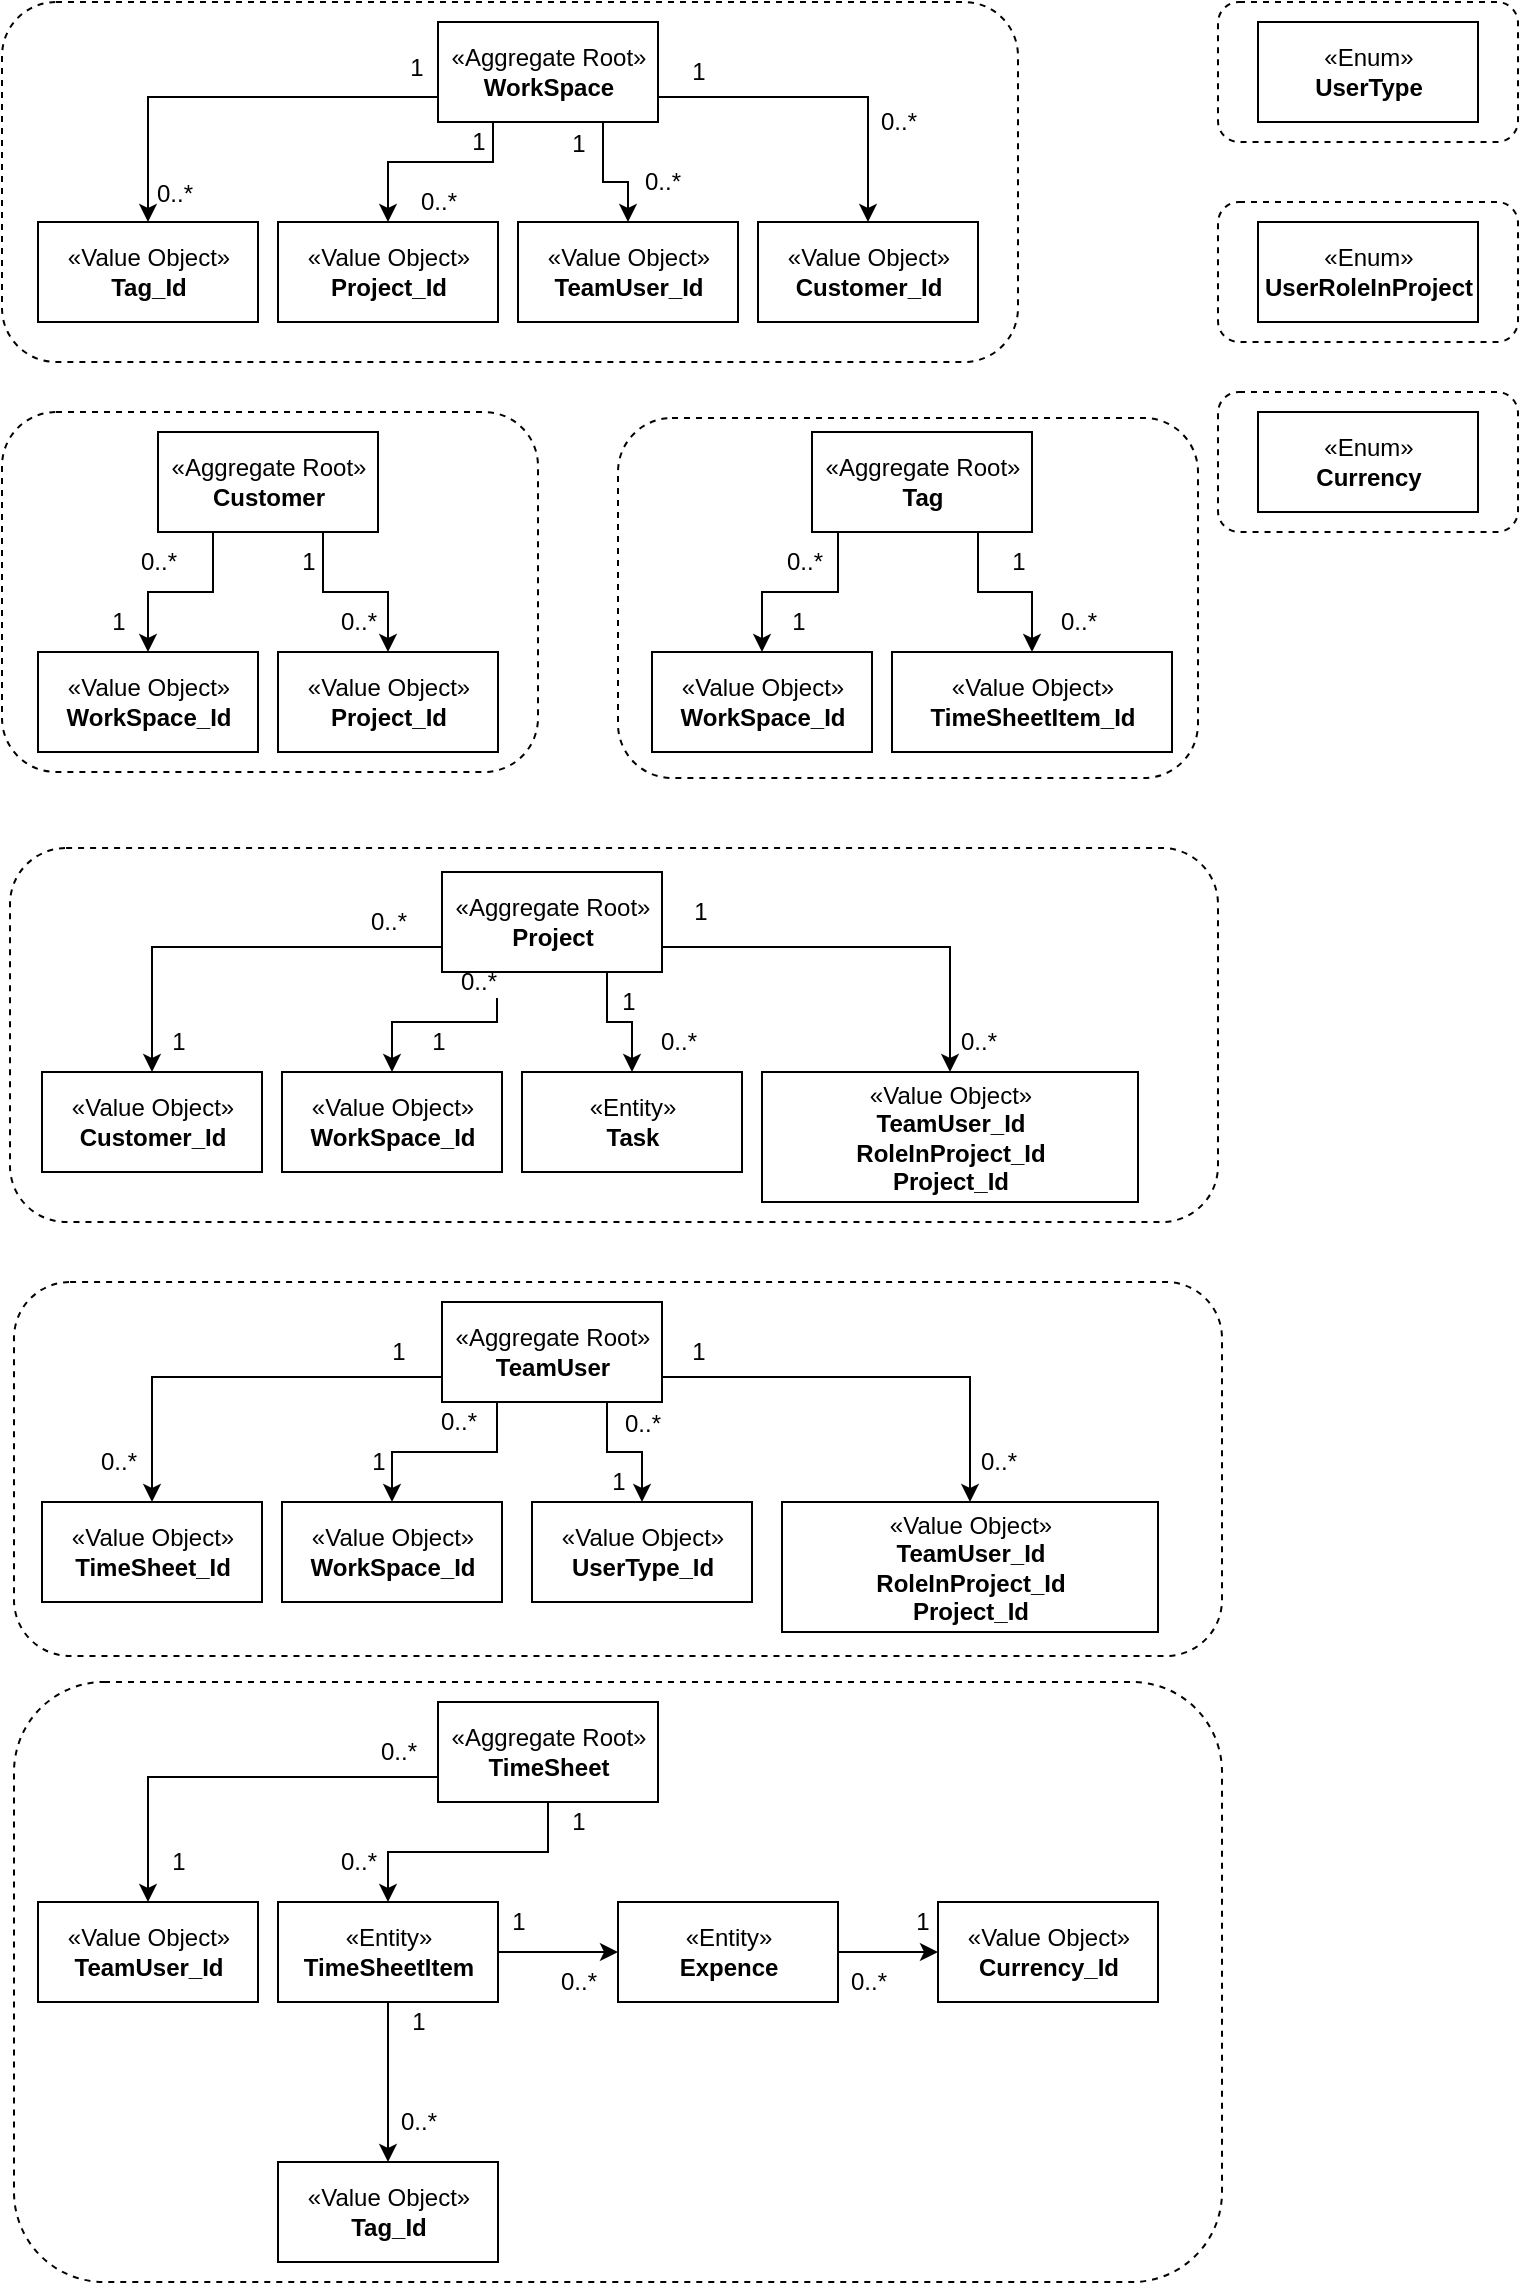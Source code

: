 <mxfile version="11.1.4" type="device"><diagram id="qc4NHHZFJ22QZ8N9rFCM" name="Domain Model By Associations"><mxGraphModel dx="782" dy="544" grid="1" gridSize="10" guides="1" tooltips="1" connect="1" arrows="1" fold="1" page="1" pageScale="1" pageWidth="827" pageHeight="1169" math="0" shadow="0"><root><mxCell id="hbZJrL5-JNAS7463Lo1K-0"/><mxCell id="hbZJrL5-JNAS7463Lo1K-1" parent="hbZJrL5-JNAS7463Lo1K-0"/><mxCell id="t7W79FTYh01L5Vw371Bh-11" style="edgeStyle=orthogonalEdgeStyle;rounded=0;orthogonalLoop=1;jettySize=auto;html=1;exitX=0;exitY=0.75;exitDx=0;exitDy=0;entryX=0.5;entryY=0;entryDx=0;entryDy=0;" parent="hbZJrL5-JNAS7463Lo1K-1" source="t7W79FTYh01L5Vw371Bh-1" target="t7W79FTYh01L5Vw371Bh-5" edge="1"><mxGeometry relative="1" as="geometry"><Array as="points"><mxPoint x="85" y="58"/></Array></mxGeometry></mxCell><mxCell id="t7W79FTYh01L5Vw371Bh-79" value="0..*" style="text;html=1;resizable=0;points=[];align=center;verticalAlign=middle;labelBackgroundColor=#ffffff;" parent="t7W79FTYh01L5Vw371Bh-11" vertex="1" connectable="0"><mxGeometry x="0.712" y="-1" relative="1" as="geometry"><mxPoint x="14" y="16" as="offset"/></mxGeometry></mxCell><mxCell id="t7W79FTYh01L5Vw371Bh-80" value="1" style="text;html=1;resizable=0;points=[];align=center;verticalAlign=middle;labelBackgroundColor=#ffffff;" parent="t7W79FTYh01L5Vw371Bh-11" vertex="1" connectable="0"><mxGeometry x="0.36" relative="1" as="geometry"><mxPoint x="130" y="-15" as="offset"/></mxGeometry></mxCell><mxCell id="t7W79FTYh01L5Vw371Bh-81" style="edgeStyle=orthogonalEdgeStyle;rounded=0;orthogonalLoop=1;jettySize=auto;html=1;exitX=0.25;exitY=1;exitDx=0;exitDy=0;" parent="hbZJrL5-JNAS7463Lo1K-1" source="t7W79FTYh01L5Vw371Bh-1" target="t7W79FTYh01L5Vw371Bh-3" edge="1"><mxGeometry relative="1" as="geometry"><mxPoint x="270" y="90" as="sourcePoint"/><Array as="points"><mxPoint x="258" y="90"/><mxPoint x="205" y="90"/></Array></mxGeometry></mxCell><mxCell id="t7W79FTYh01L5Vw371Bh-82" value="1" style="text;html=1;resizable=0;points=[];align=center;verticalAlign=middle;labelBackgroundColor=#ffffff;" parent="t7W79FTYh01L5Vw371Bh-81" vertex="1" connectable="0"><mxGeometry x="-0.631" y="-12" relative="1" as="geometry"><mxPoint x="4" y="-9" as="offset"/></mxGeometry></mxCell><mxCell id="t7W79FTYh01L5Vw371Bh-83" value="0..*" style="text;html=1;resizable=0;points=[];align=center;verticalAlign=middle;labelBackgroundColor=#ffffff;" parent="t7W79FTYh01L5Vw371Bh-81" vertex="1" connectable="0"><mxGeometry x="0.146" relative="1" as="geometry"><mxPoint x="11" y="20" as="offset"/></mxGeometry></mxCell><mxCell id="t7W79FTYh01L5Vw371Bh-1" value="«Aggregate Root»&lt;br&gt;&lt;b&gt;WorkSpace&lt;/b&gt;" style="html=1;" parent="hbZJrL5-JNAS7463Lo1K-1" vertex="1"><mxGeometry x="230" y="20" width="110" height="50" as="geometry"/></mxCell><mxCell id="t7W79FTYh01L5Vw371Bh-2" value="«Value Object»&lt;br&gt;&lt;b&gt;TeamUser_Id&lt;/b&gt;" style="html=1;" parent="hbZJrL5-JNAS7463Lo1K-1" vertex="1"><mxGeometry x="270" y="120" width="110" height="50" as="geometry"/></mxCell><mxCell id="t7W79FTYh01L5Vw371Bh-3" value="«Value Object»&lt;br&gt;&lt;b&gt;Project_Id&lt;/b&gt;" style="html=1;" parent="hbZJrL5-JNAS7463Lo1K-1" vertex="1"><mxGeometry x="150" y="120" width="110" height="50" as="geometry"/></mxCell><mxCell id="t7W79FTYh01L5Vw371Bh-4" value="«Value Object»&lt;br&gt;&lt;b&gt;Customer_Id&lt;/b&gt;" style="html=1;" parent="hbZJrL5-JNAS7463Lo1K-1" vertex="1"><mxGeometry x="390" y="120" width="110" height="50" as="geometry"/></mxCell><mxCell id="t7W79FTYh01L5Vw371Bh-5" value="«Value Object»&lt;br&gt;&lt;b&gt;Tag_Id&lt;/b&gt;" style="html=1;" parent="hbZJrL5-JNAS7463Lo1K-1" vertex="1"><mxGeometry x="30" y="120" width="110" height="50" as="geometry"/></mxCell><mxCell id="t7W79FTYh01L5Vw371Bh-93" style="edgeStyle=orthogonalEdgeStyle;rounded=0;orthogonalLoop=1;jettySize=auto;html=1;exitX=0.25;exitY=1;exitDx=0;exitDy=0;entryX=0.5;entryY=0;entryDx=0;entryDy=0;" parent="hbZJrL5-JNAS7463Lo1K-1" source="t7W79FTYh01L5Vw371Bh-19" target="t7W79FTYh01L5Vw371Bh-23" edge="1"><mxGeometry relative="1" as="geometry"/></mxCell><mxCell id="t7W79FTYh01L5Vw371Bh-94" value="1" style="text;html=1;resizable=0;points=[];align=center;verticalAlign=middle;labelBackgroundColor=#ffffff;" parent="t7W79FTYh01L5Vw371Bh-93" vertex="1" connectable="0"><mxGeometry x="-0.398" y="-7" relative="1" as="geometry"><mxPoint x="-41" y="17" as="offset"/></mxGeometry></mxCell><mxCell id="t7W79FTYh01L5Vw371Bh-95" value="0..*" style="text;html=1;resizable=0;points=[];align=center;verticalAlign=middle;labelBackgroundColor=#ffffff;" parent="t7W79FTYh01L5Vw371Bh-93" vertex="1" connectable="0"><mxGeometry x="0.441" relative="1" as="geometry"><mxPoint x="5" y="-19" as="offset"/></mxGeometry></mxCell><mxCell id="t7W79FTYh01L5Vw371Bh-19" value="«Aggregate Root»&lt;br&gt;&lt;b&gt;Customer&lt;/b&gt;" style="html=1;" parent="hbZJrL5-JNAS7463Lo1K-1" vertex="1"><mxGeometry x="90" y="225" width="110" height="50" as="geometry"/></mxCell><mxCell id="t7W79FTYh01L5Vw371Bh-23" value="«Value Object»&lt;br&gt;&lt;b&gt;WorkSpace_Id&lt;/b&gt;" style="html=1;" parent="hbZJrL5-JNAS7463Lo1K-1" vertex="1"><mxGeometry x="30" y="335" width="110" height="50" as="geometry"/></mxCell><mxCell id="t7W79FTYh01L5Vw371Bh-24" value="«Value Object»&lt;br&gt;&lt;b&gt;Project_Id&lt;/b&gt;" style="html=1;" parent="hbZJrL5-JNAS7463Lo1K-1" vertex="1"><mxGeometry x="150" y="335" width="110" height="50" as="geometry"/></mxCell><mxCell id="t7W79FTYh01L5Vw371Bh-26" style="edgeStyle=orthogonalEdgeStyle;rounded=0;orthogonalLoop=1;jettySize=auto;html=1;exitX=0.5;exitY=1;exitDx=0;exitDy=0;entryX=0.5;entryY=0;entryDx=0;entryDy=0;" parent="hbZJrL5-JNAS7463Lo1K-1" source="t7W79FTYh01L5Vw371Bh-28" target="t7W79FTYh01L5Vw371Bh-29" edge="1"><mxGeometry relative="1" as="geometry"><Array as="points"><mxPoint x="430" y="275"/><mxPoint x="430" y="305"/><mxPoint x="392" y="305"/></Array></mxGeometry></mxCell><mxCell id="t7W79FTYh01L5Vw371Bh-99" value="1" style="text;html=1;resizable=0;points=[];align=center;verticalAlign=middle;labelBackgroundColor=#ffffff;" parent="t7W79FTYh01L5Vw371Bh-26" vertex="1" connectable="0"><mxGeometry x="0.5" y="3" relative="1" as="geometry"><mxPoint x="13" y="12" as="offset"/></mxGeometry></mxCell><mxCell id="t7W79FTYh01L5Vw371Bh-100" value="0..*" style="text;html=1;resizable=0;points=[];align=center;verticalAlign=middle;labelBackgroundColor=#ffffff;" parent="t7W79FTYh01L5Vw371Bh-26" vertex="1" connectable="0"><mxGeometry x="0.1" y="-1" relative="1" as="geometry"><mxPoint x="-12" y="-14" as="offset"/></mxGeometry></mxCell><mxCell id="t7W79FTYh01L5Vw371Bh-27" style="edgeStyle=orthogonalEdgeStyle;rounded=0;orthogonalLoop=1;jettySize=auto;html=1;exitX=0.5;exitY=1;exitDx=0;exitDy=0;entryX=0.5;entryY=0;entryDx=0;entryDy=0;" parent="hbZJrL5-JNAS7463Lo1K-1" source="t7W79FTYh01L5Vw371Bh-28" target="t7W79FTYh01L5Vw371Bh-30" edge="1"><mxGeometry relative="1" as="geometry"><Array as="points"><mxPoint x="500" y="275"/><mxPoint x="500" y="305"/><mxPoint x="527" y="305"/></Array></mxGeometry></mxCell><mxCell id="t7W79FTYh01L5Vw371Bh-101" value="0..*" style="text;html=1;resizable=0;points=[];align=center;verticalAlign=middle;labelBackgroundColor=#ffffff;" parent="t7W79FTYh01L5Vw371Bh-27" vertex="1" connectable="0"><mxGeometry x="0.061" relative="1" as="geometry"><mxPoint x="47" y="15" as="offset"/></mxGeometry></mxCell><mxCell id="t7W79FTYh01L5Vw371Bh-102" value="1" style="text;html=1;resizable=0;points=[];align=center;verticalAlign=middle;labelBackgroundColor=#ffffff;" parent="t7W79FTYh01L5Vw371Bh-27" vertex="1" connectable="0"><mxGeometry x="0.513" y="-1" relative="1" as="geometry"><mxPoint x="-6" y="-17" as="offset"/></mxGeometry></mxCell><mxCell id="t7W79FTYh01L5Vw371Bh-28" value="«Aggregate Root»&lt;br&gt;&lt;b&gt;Tag&lt;/b&gt;" style="html=1;" parent="hbZJrL5-JNAS7463Lo1K-1" vertex="1"><mxGeometry x="417" y="225" width="110" height="50" as="geometry"/></mxCell><mxCell id="t7W79FTYh01L5Vw371Bh-29" value="«Value Object»&lt;br&gt;&lt;b&gt;WorkSpace_Id&lt;/b&gt;" style="html=1;" parent="hbZJrL5-JNAS7463Lo1K-1" vertex="1"><mxGeometry x="337" y="335" width="110" height="50" as="geometry"/></mxCell><mxCell id="t7W79FTYh01L5Vw371Bh-30" value="«Value Object»&lt;br&gt;&lt;b&gt;TimeSheetItem_Id&lt;/b&gt;" style="html=1;" parent="hbZJrL5-JNAS7463Lo1K-1" vertex="1"><mxGeometry x="457" y="335" width="140" height="50" as="geometry"/></mxCell><mxCell id="t7W79FTYh01L5Vw371Bh-33" value="«Enum»&lt;br&gt;&lt;b&gt;UserType&lt;/b&gt;" style="html=1;" parent="hbZJrL5-JNAS7463Lo1K-1" vertex="1"><mxGeometry x="640" y="20" width="110" height="50" as="geometry"/></mxCell><mxCell id="t7W79FTYh01L5Vw371Bh-34" value="«Enum»&lt;br&gt;&lt;b&gt;UserRoleInProject&lt;/b&gt;" style="html=1;" parent="hbZJrL5-JNAS7463Lo1K-1" vertex="1"><mxGeometry x="640" y="120" width="110" height="50" as="geometry"/></mxCell><mxCell id="t7W79FTYh01L5Vw371Bh-103" style="edgeStyle=orthogonalEdgeStyle;rounded=0;orthogonalLoop=1;jettySize=auto;html=1;exitX=0;exitY=0.75;exitDx=0;exitDy=0;entryX=0.5;entryY=0;entryDx=0;entryDy=0;" parent="hbZJrL5-JNAS7463Lo1K-1" source="t7W79FTYh01L5Vw371Bh-39" target="t7W79FTYh01L5Vw371Bh-43" edge="1"><mxGeometry relative="1" as="geometry"/></mxCell><mxCell id="t7W79FTYh01L5Vw371Bh-107" value="0..*" style="text;html=1;resizable=0;points=[];align=center;verticalAlign=middle;labelBackgroundColor=#ffffff;" parent="t7W79FTYh01L5Vw371Bh-103" vertex="1" connectable="0"><mxGeometry x="0.391" y="19" relative="1" as="geometry"><mxPoint x="117" y="-32" as="offset"/></mxGeometry></mxCell><mxCell id="t7W79FTYh01L5Vw371Bh-108" value="1" style="text;html=1;resizable=0;points=[];align=center;verticalAlign=middle;labelBackgroundColor=#ffffff;" parent="t7W79FTYh01L5Vw371Bh-103" vertex="1" connectable="0"><mxGeometry x="0.401" y="18" relative="1" as="geometry"><mxPoint x="-5" y="47" as="offset"/></mxGeometry></mxCell><mxCell id="t7W79FTYh01L5Vw371Bh-104" style="edgeStyle=orthogonalEdgeStyle;rounded=0;orthogonalLoop=1;jettySize=auto;html=1;exitX=0.25;exitY=1;exitDx=0;exitDy=0;entryX=0.5;entryY=0;entryDx=0;entryDy=0;" parent="hbZJrL5-JNAS7463Lo1K-1" source="t7W79FTYh01L5Vw371Bh-39" target="t7W79FTYh01L5Vw371Bh-41" edge="1"><mxGeometry relative="1" as="geometry"/></mxCell><mxCell id="RNXvf9uyxc2hRUByqE5F-0" value="1" style="text;html=1;resizable=0;points=[];align=center;verticalAlign=middle;labelBackgroundColor=#ffffff;" parent="t7W79FTYh01L5Vw371Bh-104" vertex="1" connectable="0"><mxGeometry x="0.34" y="-2" relative="1" as="geometry"><mxPoint x="14" y="12" as="offset"/></mxGeometry></mxCell><mxCell id="RNXvf9uyxc2hRUByqE5F-1" value="0..*" style="text;html=1;resizable=0;points=[];align=center;verticalAlign=middle;labelBackgroundColor=#ffffff;" parent="t7W79FTYh01L5Vw371Bh-104" vertex="1" connectable="0"><mxGeometry x="-0.573" y="2" relative="1" as="geometry"><mxPoint x="-12" y="-17" as="offset"/></mxGeometry></mxCell><mxCell id="t7W79FTYh01L5Vw371Bh-105" style="edgeStyle=orthogonalEdgeStyle;rounded=0;orthogonalLoop=1;jettySize=auto;html=1;exitX=0.75;exitY=1;exitDx=0;exitDy=0;entryX=0.5;entryY=0;entryDx=0;entryDy=0;" parent="hbZJrL5-JNAS7463Lo1K-1" source="t7W79FTYh01L5Vw371Bh-39" target="t7W79FTYh01L5Vw371Bh-40" edge="1"><mxGeometry relative="1" as="geometry"><mxPoint x="400" y="510" as="targetPoint"/><Array as="points"><mxPoint x="315" y="520"/><mxPoint x="327" y="520"/></Array></mxGeometry></mxCell><mxCell id="RNXvf9uyxc2hRUByqE5F-2" value="1" style="text;html=1;resizable=0;points=[];align=center;verticalAlign=middle;labelBackgroundColor=#ffffff;" parent="t7W79FTYh01L5Vw371Bh-105" vertex="1" connectable="0"><mxGeometry x="0.617" y="-1" relative="1" as="geometry"><mxPoint x="-1" y="-23" as="offset"/></mxGeometry></mxCell><mxCell id="RNXvf9uyxc2hRUByqE5F-3" value="0..*" style="text;html=1;resizable=0;points=[];align=center;verticalAlign=middle;labelBackgroundColor=#ffffff;" parent="t7W79FTYh01L5Vw371Bh-105" vertex="1" connectable="0"><mxGeometry x="0.55" y="2" relative="1" as="geometry"><mxPoint x="21" y="-1" as="offset"/></mxGeometry></mxCell><mxCell id="t7W79FTYh01L5Vw371Bh-106" style="edgeStyle=orthogonalEdgeStyle;rounded=0;orthogonalLoop=1;jettySize=auto;html=1;exitX=1;exitY=0.75;exitDx=0;exitDy=0;entryX=0.5;entryY=0;entryDx=0;entryDy=0;" parent="hbZJrL5-JNAS7463Lo1K-1" source="t7W79FTYh01L5Vw371Bh-39" target="t7W79FTYh01L5Vw371Bh-42" edge="1"><mxGeometry relative="1" as="geometry"/></mxCell><mxCell id="RNXvf9uyxc2hRUByqE5F-4" value="1" style="text;html=1;resizable=0;points=[];align=center;verticalAlign=middle;labelBackgroundColor=#ffffff;" parent="t7W79FTYh01L5Vw371Bh-106" vertex="1" connectable="0"><mxGeometry x="0.194" y="1" relative="1" as="geometry"><mxPoint x="-105" y="-17" as="offset"/></mxGeometry></mxCell><mxCell id="RNXvf9uyxc2hRUByqE5F-5" value="0..*" style="text;html=1;resizable=0;points=[];align=center;verticalAlign=middle;labelBackgroundColor=#ffffff;" parent="t7W79FTYh01L5Vw371Bh-106" vertex="1" connectable="0"><mxGeometry x="0.398" y="-15" relative="1" as="geometry"><mxPoint x="29" y="47" as="offset"/></mxGeometry></mxCell><mxCell id="t7W79FTYh01L5Vw371Bh-39" value="«Aggregate Root»&lt;br&gt;&lt;b&gt;Project&lt;/b&gt;" style="html=1;" parent="hbZJrL5-JNAS7463Lo1K-1" vertex="1"><mxGeometry x="232" y="445" width="110" height="50" as="geometry"/></mxCell><mxCell id="t7W79FTYh01L5Vw371Bh-40" value="«Entity»&lt;br&gt;&lt;b&gt;Task&lt;/b&gt;" style="html=1;" parent="hbZJrL5-JNAS7463Lo1K-1" vertex="1"><mxGeometry x="272" y="545" width="110" height="50" as="geometry"/></mxCell><mxCell id="t7W79FTYh01L5Vw371Bh-41" value="«Value Object»&lt;br&gt;&lt;b&gt;WorkSpace_Id&lt;/b&gt;" style="html=1;" parent="hbZJrL5-JNAS7463Lo1K-1" vertex="1"><mxGeometry x="152" y="545" width="110" height="50" as="geometry"/></mxCell><mxCell id="t7W79FTYh01L5Vw371Bh-42" value="«Value Object»&lt;br&gt;&lt;b&gt;TeamUser_Id&lt;br&gt;RoleInProject_Id&lt;br&gt;Project_Id&lt;br&gt;&lt;/b&gt;" style="html=1;" parent="hbZJrL5-JNAS7463Lo1K-1" vertex="1"><mxGeometry x="392" y="545" width="188" height="65" as="geometry"/></mxCell><mxCell id="t7W79FTYh01L5Vw371Bh-43" value="«Value Object»&lt;br&gt;&lt;b&gt;Customer_Id&lt;/b&gt;" style="html=1;" parent="hbZJrL5-JNAS7463Lo1K-1" vertex="1"><mxGeometry x="32" y="545" width="110" height="50" as="geometry"/></mxCell><mxCell id="t7W79FTYh01L5Vw371Bh-47" value="" style="rounded=1;whiteSpace=wrap;html=1;fillColor=none;dashed=1;" parent="hbZJrL5-JNAS7463Lo1K-1" vertex="1"><mxGeometry x="620" y="10" width="150" height="70" as="geometry"/></mxCell><mxCell id="t7W79FTYh01L5Vw371Bh-49" value="" style="rounded=1;whiteSpace=wrap;html=1;fillColor=none;dashed=1;" parent="hbZJrL5-JNAS7463Lo1K-1" vertex="1"><mxGeometry x="620" y="110" width="150" height="70" as="geometry"/></mxCell><mxCell id="KoFJ0mAJwNrLOqqEUGYY-8" style="edgeStyle=orthogonalEdgeStyle;rounded=0;orthogonalLoop=1;jettySize=auto;html=1;exitX=0;exitY=0.75;exitDx=0;exitDy=0;entryX=0.5;entryY=0;entryDx=0;entryDy=0;" edge="1" parent="hbZJrL5-JNAS7463Lo1K-1" source="t7W79FTYh01L5Vw371Bh-55" target="t7W79FTYh01L5Vw371Bh-59"><mxGeometry relative="1" as="geometry"/></mxCell><mxCell id="KoFJ0mAJwNrLOqqEUGYY-9" value="1" style="text;html=1;resizable=0;points=[];align=center;verticalAlign=middle;labelBackgroundColor=#ffffff;" vertex="1" connectable="0" parent="KoFJ0mAJwNrLOqqEUGYY-8"><mxGeometry x="-0.73" y="2" relative="1" as="geometry"><mxPoint x="6" y="-15" as="offset"/></mxGeometry></mxCell><mxCell id="KoFJ0mAJwNrLOqqEUGYY-10" value="0..*" style="text;html=1;resizable=0;points=[];align=center;verticalAlign=middle;labelBackgroundColor=#ffffff;" vertex="1" connectable="0" parent="KoFJ0mAJwNrLOqqEUGYY-8"><mxGeometry x="0.401" y="16" relative="1" as="geometry"><mxPoint x="-33" y="42" as="offset"/></mxGeometry></mxCell><mxCell id="KoFJ0mAJwNrLOqqEUGYY-11" style="edgeStyle=orthogonalEdgeStyle;rounded=0;orthogonalLoop=1;jettySize=auto;html=1;exitX=0.25;exitY=1;exitDx=0;exitDy=0;" edge="1" parent="hbZJrL5-JNAS7463Lo1K-1" source="t7W79FTYh01L5Vw371Bh-55" target="t7W79FTYh01L5Vw371Bh-57"><mxGeometry relative="1" as="geometry"/></mxCell><mxCell id="KoFJ0mAJwNrLOqqEUGYY-12" value="1" style="text;html=1;resizable=0;points=[];align=center;verticalAlign=middle;labelBackgroundColor=#ffffff;" vertex="1" connectable="0" parent="KoFJ0mAJwNrLOqqEUGYY-11"><mxGeometry x="0.34" y="-2" relative="1" as="geometry"><mxPoint x="-16" y="7" as="offset"/></mxGeometry></mxCell><mxCell id="KoFJ0mAJwNrLOqqEUGYY-13" value="0..*" style="text;html=1;resizable=0;points=[];align=center;verticalAlign=middle;labelBackgroundColor=#ffffff;" vertex="1" connectable="0" parent="KoFJ0mAJwNrLOqqEUGYY-11"><mxGeometry x="-0.515" y="-13" relative="1" as="geometry"><mxPoint x="-20" y="-2" as="offset"/></mxGeometry></mxCell><mxCell id="KoFJ0mAJwNrLOqqEUGYY-14" style="edgeStyle=orthogonalEdgeStyle;rounded=0;orthogonalLoop=1;jettySize=auto;html=1;entryX=0.5;entryY=0;entryDx=0;entryDy=0;exitX=0.75;exitY=1;exitDx=0;exitDy=0;" edge="1" parent="hbZJrL5-JNAS7463Lo1K-1" source="t7W79FTYh01L5Vw371Bh-55" target="t7W79FTYh01L5Vw371Bh-56"><mxGeometry relative="1" as="geometry"><mxPoint x="460" y="690" as="sourcePoint"/></mxGeometry></mxCell><mxCell id="KoFJ0mAJwNrLOqqEUGYY-15" value="1" style="text;html=1;resizable=0;points=[];align=center;verticalAlign=middle;labelBackgroundColor=#ffffff;" vertex="1" connectable="0" parent="KoFJ0mAJwNrLOqqEUGYY-14"><mxGeometry x="-0.792" y="-2" relative="1" as="geometry"><mxPoint x="7" y="33" as="offset"/></mxGeometry></mxCell><mxCell id="KoFJ0mAJwNrLOqqEUGYY-16" value="0..*" style="text;html=1;resizable=0;points=[];align=center;verticalAlign=middle;labelBackgroundColor=#ffffff;" vertex="1" connectable="0" parent="KoFJ0mAJwNrLOqqEUGYY-14"><mxGeometry x="-0.688" y="2" relative="1" as="geometry"><mxPoint x="15" as="offset"/></mxGeometry></mxCell><mxCell id="KoFJ0mAJwNrLOqqEUGYY-19" style="edgeStyle=orthogonalEdgeStyle;rounded=0;orthogonalLoop=1;jettySize=auto;html=1;exitX=1;exitY=0.75;exitDx=0;exitDy=0;entryX=0.5;entryY=0;entryDx=0;entryDy=0;" edge="1" parent="hbZJrL5-JNAS7463Lo1K-1" source="t7W79FTYh01L5Vw371Bh-55" target="KoFJ0mAJwNrLOqqEUGYY-0"><mxGeometry relative="1" as="geometry"/></mxCell><mxCell id="KoFJ0mAJwNrLOqqEUGYY-20" value="1" style="text;html=1;resizable=0;points=[];align=center;verticalAlign=middle;labelBackgroundColor=#ffffff;" vertex="1" connectable="0" parent="KoFJ0mAJwNrLOqqEUGYY-19"><mxGeometry x="-0.667" relative="1" as="geometry"><mxPoint x="-18" y="-13" as="offset"/></mxGeometry></mxCell><mxCell id="KoFJ0mAJwNrLOqqEUGYY-21" value="0..*" style="text;html=1;resizable=0;points=[];align=center;verticalAlign=middle;labelBackgroundColor=#ffffff;" vertex="1" connectable="0" parent="KoFJ0mAJwNrLOqqEUGYY-19"><mxGeometry x="0.426" y="-18" relative="1" as="geometry"><mxPoint x="32" y="42" as="offset"/></mxGeometry></mxCell><mxCell id="t7W79FTYh01L5Vw371Bh-55" value="«Aggregate Root»&lt;br&gt;&lt;b&gt;TeamUser&lt;/b&gt;" style="html=1;" parent="hbZJrL5-JNAS7463Lo1K-1" vertex="1"><mxGeometry x="232" y="660" width="110" height="50" as="geometry"/></mxCell><mxCell id="t7W79FTYh01L5Vw371Bh-56" value="«Value Object»&lt;br&gt;&lt;b&gt;UserType_Id&lt;/b&gt;" style="html=1;" parent="hbZJrL5-JNAS7463Lo1K-1" vertex="1"><mxGeometry x="277" y="760" width="110" height="50" as="geometry"/></mxCell><mxCell id="t7W79FTYh01L5Vw371Bh-57" value="«Value Object»&lt;br&gt;&lt;b&gt;WorkSpace_Id&lt;/b&gt;" style="html=1;" parent="hbZJrL5-JNAS7463Lo1K-1" vertex="1"><mxGeometry x="152" y="760" width="110" height="50" as="geometry"/></mxCell><mxCell id="t7W79FTYh01L5Vw371Bh-59" value="«Value Object»&lt;br&gt;&lt;b&gt;TimeSheet_Id&lt;/b&gt;" style="html=1;" parent="hbZJrL5-JNAS7463Lo1K-1" vertex="1"><mxGeometry x="32" y="760" width="110" height="50" as="geometry"/></mxCell><mxCell id="t7W79FTYh01L5Vw371Bh-62" style="edgeStyle=orthogonalEdgeStyle;rounded=0;orthogonalLoop=1;jettySize=auto;html=1;exitX=0.75;exitY=1;exitDx=0;exitDy=0;entryX=0.5;entryY=0;entryDx=0;entryDy=0;" parent="hbZJrL5-JNAS7463Lo1K-1" source="t7W79FTYh01L5Vw371Bh-65" target="t7W79FTYh01L5Vw371Bh-67" edge="1"><mxGeometry relative="1" as="geometry"><Array as="points"><mxPoint x="285" y="910"/><mxPoint x="285" y="935"/><mxPoint x="205" y="935"/></Array></mxGeometry></mxCell><mxCell id="KoFJ0mAJwNrLOqqEUGYY-25" value="1" style="text;html=1;resizable=0;points=[];align=center;verticalAlign=middle;labelBackgroundColor=#ffffff;" vertex="1" connectable="0" parent="t7W79FTYh01L5Vw371Bh-62"><mxGeometry x="0.329" y="-3" relative="1" as="geometry"><mxPoint x="67" y="-12" as="offset"/></mxGeometry></mxCell><mxCell id="KoFJ0mAJwNrLOqqEUGYY-26" value="0..*" style="text;html=1;resizable=0;points=[];align=center;verticalAlign=middle;labelBackgroundColor=#ffffff;" vertex="1" connectable="0" parent="t7W79FTYh01L5Vw371Bh-62"><mxGeometry x="0.405" y="2" relative="1" as="geometry"><mxPoint x="-37" y="3" as="offset"/></mxGeometry></mxCell><mxCell id="KoFJ0mAJwNrLOqqEUGYY-22" style="edgeStyle=orthogonalEdgeStyle;rounded=0;orthogonalLoop=1;jettySize=auto;html=1;exitX=0;exitY=0.75;exitDx=0;exitDy=0;entryX=0.5;entryY=0;entryDx=0;entryDy=0;" edge="1" parent="hbZJrL5-JNAS7463Lo1K-1" source="t7W79FTYh01L5Vw371Bh-65" target="t7W79FTYh01L5Vw371Bh-69"><mxGeometry relative="1" as="geometry"/></mxCell><mxCell id="KoFJ0mAJwNrLOqqEUGYY-23" value="0..*" style="text;html=1;resizable=0;points=[];align=center;verticalAlign=middle;labelBackgroundColor=#ffffff;" vertex="1" connectable="0" parent="KoFJ0mAJwNrLOqqEUGYY-22"><mxGeometry x="0.14" relative="1" as="geometry"><mxPoint x="98" y="-13" as="offset"/></mxGeometry></mxCell><mxCell id="KoFJ0mAJwNrLOqqEUGYY-24" value="1" style="text;html=1;resizable=0;points=[];align=center;verticalAlign=middle;labelBackgroundColor=#ffffff;" vertex="1" connectable="0" parent="KoFJ0mAJwNrLOqqEUGYY-22"><mxGeometry x="-0.015" y="4" relative="1" as="geometry"><mxPoint x="-28" y="38" as="offset"/></mxGeometry></mxCell><mxCell id="t7W79FTYh01L5Vw371Bh-65" value="«Aggregate Root»&lt;br&gt;&lt;b&gt;TimeSheet&lt;/b&gt;" style="html=1;" parent="hbZJrL5-JNAS7463Lo1K-1" vertex="1"><mxGeometry x="230" y="860" width="110" height="50" as="geometry"/></mxCell><mxCell id="t7W79FTYh01L5Vw371Bh-67" value="«Entity»&lt;br&gt;&lt;b&gt;TimeSheetItem&lt;/b&gt;" style="html=1;" parent="hbZJrL5-JNAS7463Lo1K-1" vertex="1"><mxGeometry x="150" y="960" width="110" height="50" as="geometry"/></mxCell><mxCell id="t7W79FTYh01L5Vw371Bh-69" value="«Value Object»&lt;br&gt;&lt;b&gt;TeamUser_Id&lt;/b&gt;" style="html=1;" parent="hbZJrL5-JNAS7463Lo1K-1" vertex="1"><mxGeometry x="30" y="960" width="110" height="50" as="geometry"/></mxCell><mxCell id="t7W79FTYh01L5Vw371Bh-70" value="«Value Object»&lt;br&gt;&lt;b&gt;Tag_Id&lt;/b&gt;" style="html=1;" parent="hbZJrL5-JNAS7463Lo1K-1" vertex="1"><mxGeometry x="150" y="1090" width="110" height="50" as="geometry"/></mxCell><mxCell id="t7W79FTYh01L5Vw371Bh-72" value="«Entity»&lt;br&gt;&lt;b&gt;Expence&lt;/b&gt;" style="html=1;" parent="hbZJrL5-JNAS7463Lo1K-1" vertex="1"><mxGeometry x="320" y="960" width="110" height="50" as="geometry"/></mxCell><mxCell id="t7W79FTYh01L5Vw371Bh-74" value="«Value Object»&lt;br&gt;&lt;b&gt;Currency_Id&lt;/b&gt;" style="html=1;" parent="hbZJrL5-JNAS7463Lo1K-1" vertex="1"><mxGeometry x="480" y="960" width="110" height="50" as="geometry"/></mxCell><mxCell id="t7W79FTYh01L5Vw371Bh-75" value="«Enum»&lt;br&gt;&lt;b&gt;Currency&lt;/b&gt;" style="html=1;" parent="hbZJrL5-JNAS7463Lo1K-1" vertex="1"><mxGeometry x="640" y="215" width="110" height="50" as="geometry"/></mxCell><mxCell id="t7W79FTYh01L5Vw371Bh-77" value="" style="rounded=1;whiteSpace=wrap;html=1;fillColor=none;dashed=1;" parent="hbZJrL5-JNAS7463Lo1K-1" vertex="1"><mxGeometry x="620" y="205" width="150" height="70" as="geometry"/></mxCell><mxCell id="t7W79FTYh01L5Vw371Bh-84" style="edgeStyle=orthogonalEdgeStyle;rounded=0;orthogonalLoop=1;jettySize=auto;html=1;exitX=0.75;exitY=1;exitDx=0;exitDy=0;entryX=0.5;entryY=0;entryDx=0;entryDy=0;" parent="hbZJrL5-JNAS7463Lo1K-1" source="t7W79FTYh01L5Vw371Bh-1" target="t7W79FTYh01L5Vw371Bh-2" edge="1"><mxGeometry relative="1" as="geometry"><mxPoint x="268" y="80" as="sourcePoint"/><mxPoint x="215" y="130" as="targetPoint"/><Array as="points"><mxPoint x="313" y="100"/><mxPoint x="325" y="100"/></Array></mxGeometry></mxCell><mxCell id="t7W79FTYh01L5Vw371Bh-85" value="1" style="text;html=1;resizable=0;points=[];align=center;verticalAlign=middle;labelBackgroundColor=#ffffff;" parent="t7W79FTYh01L5Vw371Bh-84" vertex="1" connectable="0"><mxGeometry x="-0.631" y="-12" relative="1" as="geometry"><mxPoint x="-1" y="-1" as="offset"/></mxGeometry></mxCell><mxCell id="t7W79FTYh01L5Vw371Bh-86" value="0..*" style="text;html=1;resizable=0;points=[];align=center;verticalAlign=middle;labelBackgroundColor=#ffffff;" parent="t7W79FTYh01L5Vw371Bh-84" vertex="1" connectable="0"><mxGeometry x="0.146" relative="1" as="geometry"><mxPoint x="23" as="offset"/></mxGeometry></mxCell><mxCell id="t7W79FTYh01L5Vw371Bh-87" style="edgeStyle=orthogonalEdgeStyle;rounded=0;orthogonalLoop=1;jettySize=auto;html=1;exitX=1;exitY=0.75;exitDx=0;exitDy=0;entryX=0.5;entryY=0;entryDx=0;entryDy=0;" parent="hbZJrL5-JNAS7463Lo1K-1" source="t7W79FTYh01L5Vw371Bh-1" target="t7W79FTYh01L5Vw371Bh-4" edge="1"><mxGeometry relative="1" as="geometry"><mxPoint x="323" y="80" as="sourcePoint"/><mxPoint x="335" y="130" as="targetPoint"/><Array as="points"><mxPoint x="445" y="58"/></Array></mxGeometry></mxCell><mxCell id="t7W79FTYh01L5Vw371Bh-88" value="1" style="text;html=1;resizable=0;points=[];align=center;verticalAlign=middle;labelBackgroundColor=#ffffff;" parent="t7W79FTYh01L5Vw371Bh-87" vertex="1" connectable="0"><mxGeometry x="-0.631" y="-12" relative="1" as="geometry"><mxPoint x="-11" y="-25" as="offset"/></mxGeometry></mxCell><mxCell id="t7W79FTYh01L5Vw371Bh-89" value="0..*" style="text;html=1;resizable=0;points=[];align=center;verticalAlign=middle;labelBackgroundColor=#ffffff;" parent="t7W79FTYh01L5Vw371Bh-87" vertex="1" connectable="0"><mxGeometry x="0.146" relative="1" as="geometry"><mxPoint x="24" y="12" as="offset"/></mxGeometry></mxCell><mxCell id="t7W79FTYh01L5Vw371Bh-96" style="edgeStyle=orthogonalEdgeStyle;rounded=0;orthogonalLoop=1;jettySize=auto;html=1;exitX=0.75;exitY=1;exitDx=0;exitDy=0;entryX=0.5;entryY=0;entryDx=0;entryDy=0;" parent="hbZJrL5-JNAS7463Lo1K-1" source="t7W79FTYh01L5Vw371Bh-19" target="t7W79FTYh01L5Vw371Bh-24" edge="1"><mxGeometry relative="1" as="geometry"><mxPoint x="223.5" y="275" as="sourcePoint"/><mxPoint x="190.5" y="335" as="targetPoint"/></mxGeometry></mxCell><mxCell id="t7W79FTYh01L5Vw371Bh-97" value="1" style="text;html=1;resizable=0;points=[];align=center;verticalAlign=middle;labelBackgroundColor=#ffffff;" parent="t7W79FTYh01L5Vw371Bh-96" vertex="1" connectable="0"><mxGeometry x="-0.398" y="-7" relative="1" as="geometry"><mxPoint x="-1" y="-13" as="offset"/></mxGeometry></mxCell><mxCell id="t7W79FTYh01L5Vw371Bh-98" value="0..*" style="text;html=1;resizable=0;points=[];align=center;verticalAlign=middle;labelBackgroundColor=#ffffff;" parent="t7W79FTYh01L5Vw371Bh-96" vertex="1" connectable="0"><mxGeometry x="0.441" relative="1" as="geometry"><mxPoint x="-15" y="11" as="offset"/></mxGeometry></mxCell><mxCell id="KoFJ0mAJwNrLOqqEUGYY-0" value="«Value Object»&lt;br&gt;&lt;b&gt;TeamUser_Id&lt;br&gt;RoleInProject_Id&lt;br&gt;Project_Id&lt;br&gt;&lt;/b&gt;" style="html=1;" vertex="1" parent="hbZJrL5-JNAS7463Lo1K-1"><mxGeometry x="402" y="760" width="188" height="65" as="geometry"/></mxCell><mxCell id="KoFJ0mAJwNrLOqqEUGYY-29" style="edgeStyle=orthogonalEdgeStyle;rounded=0;orthogonalLoop=1;jettySize=auto;html=1;exitX=0.5;exitY=1;exitDx=0;exitDy=0;entryX=0.5;entryY=0;entryDx=0;entryDy=0;" edge="1" parent="hbZJrL5-JNAS7463Lo1K-1" source="t7W79FTYh01L5Vw371Bh-67" target="t7W79FTYh01L5Vw371Bh-70"><mxGeometry relative="1" as="geometry"><Array as="points"><mxPoint x="205" y="1070"/><mxPoint x="205" y="1070"/></Array><mxPoint x="323" y="1022" as="sourcePoint"/><mxPoint x="215" y="1072" as="targetPoint"/></mxGeometry></mxCell><mxCell id="KoFJ0mAJwNrLOqqEUGYY-30" value="1" style="text;html=1;resizable=0;points=[];align=center;verticalAlign=middle;labelBackgroundColor=#ffffff;" vertex="1" connectable="0" parent="KoFJ0mAJwNrLOqqEUGYY-29"><mxGeometry x="0.329" y="-3" relative="1" as="geometry"><mxPoint x="18" y="-43" as="offset"/></mxGeometry></mxCell><mxCell id="KoFJ0mAJwNrLOqqEUGYY-31" value="0..*" style="text;html=1;resizable=0;points=[];align=center;verticalAlign=middle;labelBackgroundColor=#ffffff;" vertex="1" connectable="0" parent="KoFJ0mAJwNrLOqqEUGYY-29"><mxGeometry x="0.405" y="2" relative="1" as="geometry"><mxPoint x="13" y="4" as="offset"/></mxGeometry></mxCell><mxCell id="KoFJ0mAJwNrLOqqEUGYY-32" style="edgeStyle=orthogonalEdgeStyle;rounded=0;orthogonalLoop=1;jettySize=auto;html=1;exitX=1;exitY=0.5;exitDx=0;exitDy=0;entryX=0;entryY=0.5;entryDx=0;entryDy=0;" edge="1" parent="hbZJrL5-JNAS7463Lo1K-1" source="t7W79FTYh01L5Vw371Bh-67" target="t7W79FTYh01L5Vw371Bh-72"><mxGeometry relative="1" as="geometry"><Array as="points"/><mxPoint x="215" y="1020" as="sourcePoint"/><mxPoint x="215" y="1100" as="targetPoint"/></mxGeometry></mxCell><mxCell id="KoFJ0mAJwNrLOqqEUGYY-33" value="1" style="text;html=1;resizable=0;points=[];align=center;verticalAlign=middle;labelBackgroundColor=#ffffff;" vertex="1" connectable="0" parent="KoFJ0mAJwNrLOqqEUGYY-32"><mxGeometry x="0.329" y="-3" relative="1" as="geometry"><mxPoint x="-30" y="-18" as="offset"/></mxGeometry></mxCell><mxCell id="KoFJ0mAJwNrLOqqEUGYY-34" value="0..*" style="text;html=1;resizable=0;points=[];align=center;verticalAlign=middle;labelBackgroundColor=#ffffff;" vertex="1" connectable="0" parent="KoFJ0mAJwNrLOqqEUGYY-32"><mxGeometry x="0.405" y="2" relative="1" as="geometry"><mxPoint x="-2" y="17" as="offset"/></mxGeometry></mxCell><mxCell id="KoFJ0mAJwNrLOqqEUGYY-35" style="edgeStyle=orthogonalEdgeStyle;rounded=0;orthogonalLoop=1;jettySize=auto;html=1;exitX=1;exitY=0.5;exitDx=0;exitDy=0;entryX=0;entryY=0.5;entryDx=0;entryDy=0;" edge="1" parent="hbZJrL5-JNAS7463Lo1K-1" source="t7W79FTYh01L5Vw371Bh-72" target="t7W79FTYh01L5Vw371Bh-74"><mxGeometry relative="1" as="geometry"><Array as="points"/><mxPoint x="270" y="995" as="sourcePoint"/><mxPoint x="330" y="995" as="targetPoint"/></mxGeometry></mxCell><mxCell id="KoFJ0mAJwNrLOqqEUGYY-36" value="1" style="text;html=1;resizable=0;points=[];align=center;verticalAlign=middle;labelBackgroundColor=#ffffff;" vertex="1" connectable="0" parent="KoFJ0mAJwNrLOqqEUGYY-35"><mxGeometry x="0.329" y="-3" relative="1" as="geometry"><mxPoint x="9" y="-18" as="offset"/></mxGeometry></mxCell><mxCell id="KoFJ0mAJwNrLOqqEUGYY-37" value="0..*" style="text;html=1;resizable=0;points=[];align=center;verticalAlign=middle;labelBackgroundColor=#ffffff;" vertex="1" connectable="0" parent="KoFJ0mAJwNrLOqqEUGYY-35"><mxGeometry x="0.405" y="2" relative="1" as="geometry"><mxPoint x="-20" y="17" as="offset"/></mxGeometry></mxCell><mxCell id="KoFJ0mAJwNrLOqqEUGYY-38" value="" style="rounded=1;whiteSpace=wrap;html=1;fillColor=none;dashed=1;" vertex="1" parent="hbZJrL5-JNAS7463Lo1K-1"><mxGeometry x="12" y="10" width="508" height="180" as="geometry"/></mxCell><mxCell id="KoFJ0mAJwNrLOqqEUGYY-39" value="" style="rounded=1;whiteSpace=wrap;html=1;fillColor=none;dashed=1;" vertex="1" parent="hbZJrL5-JNAS7463Lo1K-1"><mxGeometry x="12" y="215" width="268" height="180" as="geometry"/></mxCell><mxCell id="KoFJ0mAJwNrLOqqEUGYY-40" value="" style="rounded=1;whiteSpace=wrap;html=1;fillColor=none;dashed=1;" vertex="1" parent="hbZJrL5-JNAS7463Lo1K-1"><mxGeometry x="320" y="218" width="290" height="180" as="geometry"/></mxCell><mxCell id="KoFJ0mAJwNrLOqqEUGYY-41" value="" style="rounded=1;whiteSpace=wrap;html=1;fillColor=none;dashed=1;" vertex="1" parent="hbZJrL5-JNAS7463Lo1K-1"><mxGeometry x="16" y="433" width="604" height="187" as="geometry"/></mxCell><mxCell id="KoFJ0mAJwNrLOqqEUGYY-42" value="" style="rounded=1;whiteSpace=wrap;html=1;fillColor=none;dashed=1;" vertex="1" parent="hbZJrL5-JNAS7463Lo1K-1"><mxGeometry x="18" y="650" width="604" height="187" as="geometry"/></mxCell><mxCell id="KoFJ0mAJwNrLOqqEUGYY-43" value="" style="rounded=1;whiteSpace=wrap;html=1;fillColor=none;dashed=1;" vertex="1" parent="hbZJrL5-JNAS7463Lo1K-1"><mxGeometry x="18" y="850" width="604" height="300" as="geometry"/></mxCell></root></mxGraphModel></diagram></mxfile>